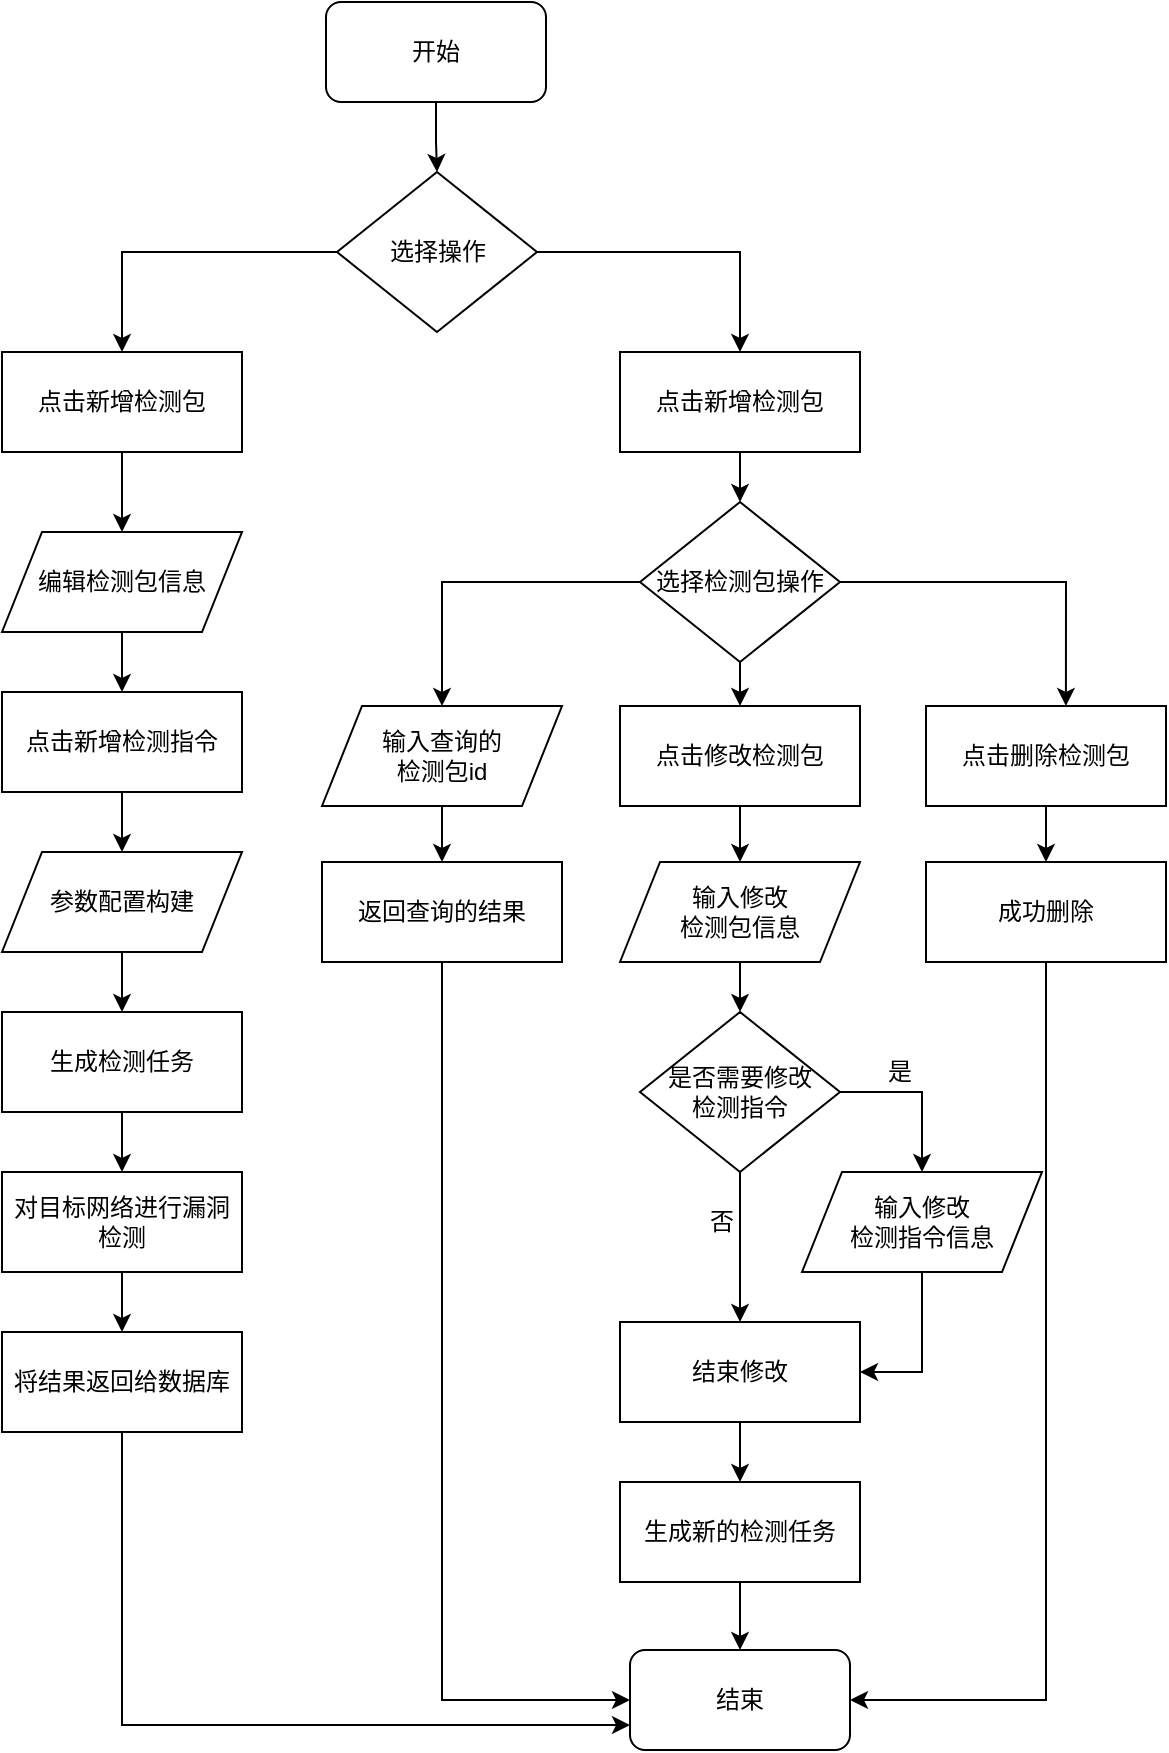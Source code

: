 <mxfile version="21.0.6" type="github">
  <diagram name="第 1 页" id="Bc4yLyv87QQkuPW6gt9g">
    <mxGraphModel dx="1461" dy="629" grid="1" gridSize="10" guides="1" tooltips="1" connect="1" arrows="1" fold="1" page="1" pageScale="1" pageWidth="827" pageHeight="1169" math="0" shadow="0">
      <root>
        <mxCell id="0" />
        <mxCell id="1" parent="0" />
        <mxCell id="6B7v3QhwBd9ll1PIc4Q1-17" style="edgeStyle=orthogonalEdgeStyle;rounded=0;orthogonalLoop=1;jettySize=auto;html=1;exitX=0;exitY=0.5;exitDx=0;exitDy=0;entryX=0.5;entryY=0;entryDx=0;entryDy=0;" edge="1" parent="1" source="6B7v3QhwBd9ll1PIc4Q1-9" target="6B7v3QhwBd9ll1PIc4Q1-16">
          <mxGeometry relative="1" as="geometry" />
        </mxCell>
        <mxCell id="6B7v3QhwBd9ll1PIc4Q1-26" style="edgeStyle=orthogonalEdgeStyle;rounded=0;orthogonalLoop=1;jettySize=auto;html=1;exitX=1;exitY=0.5;exitDx=0;exitDy=0;" edge="1" parent="1" source="6B7v3QhwBd9ll1PIc4Q1-9" target="6B7v3QhwBd9ll1PIc4Q1-25">
          <mxGeometry relative="1" as="geometry" />
        </mxCell>
        <mxCell id="6B7v3QhwBd9ll1PIc4Q1-9" value="选择操作" style="rhombus;whiteSpace=wrap;html=1;" vertex="1" parent="1">
          <mxGeometry x="357.5" y="150" width="100" height="80" as="geometry" />
        </mxCell>
        <mxCell id="6B7v3QhwBd9ll1PIc4Q1-13" style="edgeStyle=orthogonalEdgeStyle;rounded=0;orthogonalLoop=1;jettySize=auto;html=1;exitX=0.5;exitY=1;exitDx=0;exitDy=0;" edge="1" parent="1" source="6B7v3QhwBd9ll1PIc4Q1-11" target="6B7v3QhwBd9ll1PIc4Q1-9">
          <mxGeometry relative="1" as="geometry" />
        </mxCell>
        <mxCell id="6B7v3QhwBd9ll1PIc4Q1-11" value="开始" style="rounded=1;whiteSpace=wrap;html=1;" vertex="1" parent="1">
          <mxGeometry x="352" y="65" width="110" height="50" as="geometry" />
        </mxCell>
        <mxCell id="6B7v3QhwBd9ll1PIc4Q1-41" style="edgeStyle=orthogonalEdgeStyle;rounded=0;orthogonalLoop=1;jettySize=auto;html=1;exitX=0.5;exitY=1;exitDx=0;exitDy=0;" edge="1" parent="1" source="6B7v3QhwBd9ll1PIc4Q1-15" target="6B7v3QhwBd9ll1PIc4Q1-20">
          <mxGeometry relative="1" as="geometry" />
        </mxCell>
        <mxCell id="6B7v3QhwBd9ll1PIc4Q1-15" value="编辑检测包信息" style="shape=parallelogram;perimeter=parallelogramPerimeter;whiteSpace=wrap;html=1;fixedSize=1;" vertex="1" parent="1">
          <mxGeometry x="190" y="330" width="120" height="50" as="geometry" />
        </mxCell>
        <mxCell id="6B7v3QhwBd9ll1PIc4Q1-19" style="edgeStyle=orthogonalEdgeStyle;rounded=0;orthogonalLoop=1;jettySize=auto;html=1;exitX=0.5;exitY=1;exitDx=0;exitDy=0;" edge="1" parent="1" source="6B7v3QhwBd9ll1PIc4Q1-16" target="6B7v3QhwBd9ll1PIc4Q1-15">
          <mxGeometry relative="1" as="geometry" />
        </mxCell>
        <mxCell id="6B7v3QhwBd9ll1PIc4Q1-16" value="点击新增检测包" style="rounded=0;whiteSpace=wrap;html=1;" vertex="1" parent="1">
          <mxGeometry x="190" y="240" width="120" height="50" as="geometry" />
        </mxCell>
        <mxCell id="6B7v3QhwBd9ll1PIc4Q1-42" style="edgeStyle=orthogonalEdgeStyle;rounded=0;orthogonalLoop=1;jettySize=auto;html=1;exitX=0.5;exitY=1;exitDx=0;exitDy=0;" edge="1" parent="1" source="6B7v3QhwBd9ll1PIc4Q1-20" target="6B7v3QhwBd9ll1PIc4Q1-21">
          <mxGeometry relative="1" as="geometry" />
        </mxCell>
        <mxCell id="6B7v3QhwBd9ll1PIc4Q1-20" value="点击新增检测指令" style="rounded=0;whiteSpace=wrap;html=1;" vertex="1" parent="1">
          <mxGeometry x="190" y="410" width="120" height="50" as="geometry" />
        </mxCell>
        <mxCell id="6B7v3QhwBd9ll1PIc4Q1-43" style="edgeStyle=orthogonalEdgeStyle;rounded=0;orthogonalLoop=1;jettySize=auto;html=1;exitX=0.5;exitY=1;exitDx=0;exitDy=0;entryX=0.5;entryY=0;entryDx=0;entryDy=0;" edge="1" parent="1" source="6B7v3QhwBd9ll1PIc4Q1-21" target="6B7v3QhwBd9ll1PIc4Q1-22">
          <mxGeometry relative="1" as="geometry" />
        </mxCell>
        <mxCell id="6B7v3QhwBd9ll1PIc4Q1-21" value="参数配置构建" style="shape=parallelogram;perimeter=parallelogramPerimeter;whiteSpace=wrap;html=1;fixedSize=1;" vertex="1" parent="1">
          <mxGeometry x="190" y="490" width="120" height="50" as="geometry" />
        </mxCell>
        <mxCell id="6B7v3QhwBd9ll1PIc4Q1-44" style="edgeStyle=orthogonalEdgeStyle;rounded=0;orthogonalLoop=1;jettySize=auto;html=1;exitX=0.5;exitY=1;exitDx=0;exitDy=0;entryX=0.5;entryY=0;entryDx=0;entryDy=0;" edge="1" parent="1" source="6B7v3QhwBd9ll1PIc4Q1-22" target="6B7v3QhwBd9ll1PIc4Q1-23">
          <mxGeometry relative="1" as="geometry" />
        </mxCell>
        <mxCell id="6B7v3QhwBd9ll1PIc4Q1-22" value="生成检测任务" style="rounded=0;whiteSpace=wrap;html=1;" vertex="1" parent="1">
          <mxGeometry x="190" y="570" width="120" height="50" as="geometry" />
        </mxCell>
        <mxCell id="6B7v3QhwBd9ll1PIc4Q1-45" style="edgeStyle=orthogonalEdgeStyle;rounded=0;orthogonalLoop=1;jettySize=auto;html=1;exitX=0.5;exitY=1;exitDx=0;exitDy=0;" edge="1" parent="1" source="6B7v3QhwBd9ll1PIc4Q1-23" target="6B7v3QhwBd9ll1PIc4Q1-24">
          <mxGeometry relative="1" as="geometry" />
        </mxCell>
        <mxCell id="6B7v3QhwBd9ll1PIc4Q1-23" value="对目标网络进行漏洞检测" style="rounded=0;whiteSpace=wrap;html=1;" vertex="1" parent="1">
          <mxGeometry x="190" y="650" width="120" height="50" as="geometry" />
        </mxCell>
        <mxCell id="6B7v3QhwBd9ll1PIc4Q1-46" style="edgeStyle=orthogonalEdgeStyle;rounded=0;orthogonalLoop=1;jettySize=auto;html=1;exitX=0.5;exitY=1;exitDx=0;exitDy=0;entryX=0;entryY=0.75;entryDx=0;entryDy=0;" edge="1" parent="1" source="6B7v3QhwBd9ll1PIc4Q1-24" target="6B7v3QhwBd9ll1PIc4Q1-38">
          <mxGeometry relative="1" as="geometry" />
        </mxCell>
        <mxCell id="6B7v3QhwBd9ll1PIc4Q1-24" value="将结果返回给数据库" style="rounded=0;whiteSpace=wrap;html=1;" vertex="1" parent="1">
          <mxGeometry x="190" y="730" width="120" height="50" as="geometry" />
        </mxCell>
        <mxCell id="6B7v3QhwBd9ll1PIc4Q1-47" style="edgeStyle=orthogonalEdgeStyle;rounded=0;orthogonalLoop=1;jettySize=auto;html=1;exitX=0.5;exitY=1;exitDx=0;exitDy=0;entryX=0.5;entryY=0;entryDx=0;entryDy=0;" edge="1" parent="1" source="6B7v3QhwBd9ll1PIc4Q1-25" target="6B7v3QhwBd9ll1PIc4Q1-27">
          <mxGeometry relative="1" as="geometry" />
        </mxCell>
        <mxCell id="6B7v3QhwBd9ll1PIc4Q1-25" value="点击新增检测包" style="rounded=0;whiteSpace=wrap;html=1;" vertex="1" parent="1">
          <mxGeometry x="499" y="240" width="120" height="50" as="geometry" />
        </mxCell>
        <mxCell id="6B7v3QhwBd9ll1PIc4Q1-48" style="edgeStyle=orthogonalEdgeStyle;rounded=0;orthogonalLoop=1;jettySize=auto;html=1;exitX=0;exitY=0.5;exitDx=0;exitDy=0;entryX=0.5;entryY=0;entryDx=0;entryDy=0;" edge="1" parent="1" source="6B7v3QhwBd9ll1PIc4Q1-27" target="6B7v3QhwBd9ll1PIc4Q1-28">
          <mxGeometry relative="1" as="geometry" />
        </mxCell>
        <mxCell id="6B7v3QhwBd9ll1PIc4Q1-49" style="edgeStyle=orthogonalEdgeStyle;rounded=0;orthogonalLoop=1;jettySize=auto;html=1;exitX=1;exitY=0.5;exitDx=0;exitDy=0;entryX=0.583;entryY=0;entryDx=0;entryDy=0;entryPerimeter=0;" edge="1" parent="1" source="6B7v3QhwBd9ll1PIc4Q1-27" target="6B7v3QhwBd9ll1PIc4Q1-33">
          <mxGeometry relative="1" as="geometry" />
        </mxCell>
        <mxCell id="6B7v3QhwBd9ll1PIc4Q1-66" style="edgeStyle=orthogonalEdgeStyle;rounded=0;orthogonalLoop=1;jettySize=auto;html=1;exitX=0.5;exitY=1;exitDx=0;exitDy=0;entryX=0.5;entryY=0;entryDx=0;entryDy=0;" edge="1" parent="1" source="6B7v3QhwBd9ll1PIc4Q1-27" target="6B7v3QhwBd9ll1PIc4Q1-30">
          <mxGeometry relative="1" as="geometry" />
        </mxCell>
        <mxCell id="6B7v3QhwBd9ll1PIc4Q1-27" value="选择检测包操作" style="rhombus;whiteSpace=wrap;html=1;" vertex="1" parent="1">
          <mxGeometry x="509" y="315" width="100" height="80" as="geometry" />
        </mxCell>
        <mxCell id="6B7v3QhwBd9ll1PIc4Q1-51" style="edgeStyle=orthogonalEdgeStyle;rounded=0;orthogonalLoop=1;jettySize=auto;html=1;exitX=0.5;exitY=1;exitDx=0;exitDy=0;" edge="1" parent="1" source="6B7v3QhwBd9ll1PIc4Q1-28" target="6B7v3QhwBd9ll1PIc4Q1-29">
          <mxGeometry relative="1" as="geometry" />
        </mxCell>
        <mxCell id="6B7v3QhwBd9ll1PIc4Q1-28" value="输入查询的&lt;br&gt;检测包id" style="shape=parallelogram;perimeter=parallelogramPerimeter;whiteSpace=wrap;html=1;fixedSize=1;" vertex="1" parent="1">
          <mxGeometry x="350" y="417" width="120" height="50" as="geometry" />
        </mxCell>
        <mxCell id="6B7v3QhwBd9ll1PIc4Q1-54" style="edgeStyle=orthogonalEdgeStyle;rounded=0;orthogonalLoop=1;jettySize=auto;html=1;exitX=0.5;exitY=1;exitDx=0;exitDy=0;entryX=0;entryY=0.5;entryDx=0;entryDy=0;" edge="1" parent="1" source="6B7v3QhwBd9ll1PIc4Q1-29" target="6B7v3QhwBd9ll1PIc4Q1-38">
          <mxGeometry relative="1" as="geometry" />
        </mxCell>
        <mxCell id="6B7v3QhwBd9ll1PIc4Q1-29" value="返回查询的结果" style="rounded=0;whiteSpace=wrap;html=1;" vertex="1" parent="1">
          <mxGeometry x="350" y="495" width="120" height="50" as="geometry" />
        </mxCell>
        <mxCell id="6B7v3QhwBd9ll1PIc4Q1-52" style="edgeStyle=orthogonalEdgeStyle;rounded=0;orthogonalLoop=1;jettySize=auto;html=1;exitX=0.5;exitY=1;exitDx=0;exitDy=0;entryX=0.5;entryY=0;entryDx=0;entryDy=0;" edge="1" parent="1" source="6B7v3QhwBd9ll1PIc4Q1-30" target="6B7v3QhwBd9ll1PIc4Q1-31">
          <mxGeometry relative="1" as="geometry" />
        </mxCell>
        <mxCell id="6B7v3QhwBd9ll1PIc4Q1-30" value="点击修改检测包" style="rounded=0;whiteSpace=wrap;html=1;" vertex="1" parent="1">
          <mxGeometry x="499" y="417" width="120" height="50" as="geometry" />
        </mxCell>
        <mxCell id="6B7v3QhwBd9ll1PIc4Q1-55" style="edgeStyle=orthogonalEdgeStyle;rounded=0;orthogonalLoop=1;jettySize=auto;html=1;exitX=0.5;exitY=1;exitDx=0;exitDy=0;" edge="1" parent="1" source="6B7v3QhwBd9ll1PIc4Q1-31" target="6B7v3QhwBd9ll1PIc4Q1-32">
          <mxGeometry relative="1" as="geometry" />
        </mxCell>
        <mxCell id="6B7v3QhwBd9ll1PIc4Q1-31" value="输入修改&lt;br&gt;检测包信息" style="shape=parallelogram;perimeter=parallelogramPerimeter;whiteSpace=wrap;html=1;fixedSize=1;" vertex="1" parent="1">
          <mxGeometry x="499" y="495" width="120" height="50" as="geometry" />
        </mxCell>
        <mxCell id="6B7v3QhwBd9ll1PIc4Q1-58" style="edgeStyle=orthogonalEdgeStyle;rounded=0;orthogonalLoop=1;jettySize=auto;html=1;exitX=0.5;exitY=1;exitDx=0;exitDy=0;" edge="1" parent="1" source="6B7v3QhwBd9ll1PIc4Q1-32" target="6B7v3QhwBd9ll1PIc4Q1-35">
          <mxGeometry relative="1" as="geometry" />
        </mxCell>
        <mxCell id="6B7v3QhwBd9ll1PIc4Q1-62" style="edgeStyle=orthogonalEdgeStyle;rounded=0;orthogonalLoop=1;jettySize=auto;html=1;exitX=1;exitY=0.5;exitDx=0;exitDy=0;entryX=0.5;entryY=0;entryDx=0;entryDy=0;" edge="1" parent="1" source="6B7v3QhwBd9ll1PIc4Q1-32" target="6B7v3QhwBd9ll1PIc4Q1-36">
          <mxGeometry relative="1" as="geometry" />
        </mxCell>
        <mxCell id="6B7v3QhwBd9ll1PIc4Q1-32" value="是否需要修改&lt;br&gt;检测指令" style="rhombus;whiteSpace=wrap;html=1;" vertex="1" parent="1">
          <mxGeometry x="509" y="570" width="100" height="80" as="geometry" />
        </mxCell>
        <mxCell id="6B7v3QhwBd9ll1PIc4Q1-53" style="edgeStyle=orthogonalEdgeStyle;rounded=0;orthogonalLoop=1;jettySize=auto;html=1;exitX=0.5;exitY=1;exitDx=0;exitDy=0;entryX=0.5;entryY=0;entryDx=0;entryDy=0;" edge="1" parent="1" source="6B7v3QhwBd9ll1PIc4Q1-33" target="6B7v3QhwBd9ll1PIc4Q1-34">
          <mxGeometry relative="1" as="geometry" />
        </mxCell>
        <mxCell id="6B7v3QhwBd9ll1PIc4Q1-33" value="点击删除检测包" style="rounded=0;whiteSpace=wrap;html=1;" vertex="1" parent="1">
          <mxGeometry x="652" y="417" width="120" height="50" as="geometry" />
        </mxCell>
        <mxCell id="6B7v3QhwBd9ll1PIc4Q1-57" style="edgeStyle=orthogonalEdgeStyle;rounded=0;orthogonalLoop=1;jettySize=auto;html=1;exitX=0.5;exitY=1;exitDx=0;exitDy=0;entryX=1;entryY=0.5;entryDx=0;entryDy=0;" edge="1" parent="1" source="6B7v3QhwBd9ll1PIc4Q1-34" target="6B7v3QhwBd9ll1PIc4Q1-38">
          <mxGeometry relative="1" as="geometry" />
        </mxCell>
        <mxCell id="6B7v3QhwBd9ll1PIc4Q1-34" value="成功删除" style="rounded=0;whiteSpace=wrap;html=1;" vertex="1" parent="1">
          <mxGeometry x="652" y="495" width="120" height="50" as="geometry" />
        </mxCell>
        <mxCell id="6B7v3QhwBd9ll1PIc4Q1-60" style="edgeStyle=orthogonalEdgeStyle;rounded=0;orthogonalLoop=1;jettySize=auto;html=1;exitX=0.5;exitY=1;exitDx=0;exitDy=0;entryX=0.5;entryY=0;entryDx=0;entryDy=0;" edge="1" parent="1" source="6B7v3QhwBd9ll1PIc4Q1-35" target="6B7v3QhwBd9ll1PIc4Q1-37">
          <mxGeometry relative="1" as="geometry" />
        </mxCell>
        <mxCell id="6B7v3QhwBd9ll1PIc4Q1-35" value="结束修改" style="rounded=0;whiteSpace=wrap;html=1;" vertex="1" parent="1">
          <mxGeometry x="499" y="725" width="120" height="50" as="geometry" />
        </mxCell>
        <mxCell id="6B7v3QhwBd9ll1PIc4Q1-63" style="edgeStyle=orthogonalEdgeStyle;rounded=0;orthogonalLoop=1;jettySize=auto;html=1;exitX=0.5;exitY=1;exitDx=0;exitDy=0;entryX=1;entryY=0.5;entryDx=0;entryDy=0;" edge="1" parent="1" source="6B7v3QhwBd9ll1PIc4Q1-36" target="6B7v3QhwBd9ll1PIc4Q1-35">
          <mxGeometry relative="1" as="geometry" />
        </mxCell>
        <mxCell id="6B7v3QhwBd9ll1PIc4Q1-36" value="输入修改&lt;br&gt;检测指令信息" style="shape=parallelogram;perimeter=parallelogramPerimeter;whiteSpace=wrap;html=1;fixedSize=1;" vertex="1" parent="1">
          <mxGeometry x="590" y="650" width="120" height="50" as="geometry" />
        </mxCell>
        <mxCell id="6B7v3QhwBd9ll1PIc4Q1-61" style="edgeStyle=orthogonalEdgeStyle;rounded=0;orthogonalLoop=1;jettySize=auto;html=1;exitX=0.5;exitY=1;exitDx=0;exitDy=0;entryX=0.5;entryY=0;entryDx=0;entryDy=0;" edge="1" parent="1" source="6B7v3QhwBd9ll1PIc4Q1-37" target="6B7v3QhwBd9ll1PIc4Q1-38">
          <mxGeometry relative="1" as="geometry" />
        </mxCell>
        <mxCell id="6B7v3QhwBd9ll1PIc4Q1-37" value="生成新的检测任务" style="rounded=0;whiteSpace=wrap;html=1;" vertex="1" parent="1">
          <mxGeometry x="499" y="805" width="120" height="50" as="geometry" />
        </mxCell>
        <mxCell id="6B7v3QhwBd9ll1PIc4Q1-38" value="结束" style="rounded=1;whiteSpace=wrap;html=1;" vertex="1" parent="1">
          <mxGeometry x="504" y="889" width="110" height="50" as="geometry" />
        </mxCell>
        <mxCell id="6B7v3QhwBd9ll1PIc4Q1-64" value="是" style="text;html=1;strokeColor=none;fillColor=none;align=center;verticalAlign=middle;whiteSpace=wrap;rounded=0;" vertex="1" parent="1">
          <mxGeometry x="609" y="585" width="60" height="30" as="geometry" />
        </mxCell>
        <mxCell id="6B7v3QhwBd9ll1PIc4Q1-65" value="否" style="text;html=1;strokeColor=none;fillColor=none;align=center;verticalAlign=middle;whiteSpace=wrap;rounded=0;" vertex="1" parent="1">
          <mxGeometry x="520" y="660" width="60" height="30" as="geometry" />
        </mxCell>
      </root>
    </mxGraphModel>
  </diagram>
</mxfile>
